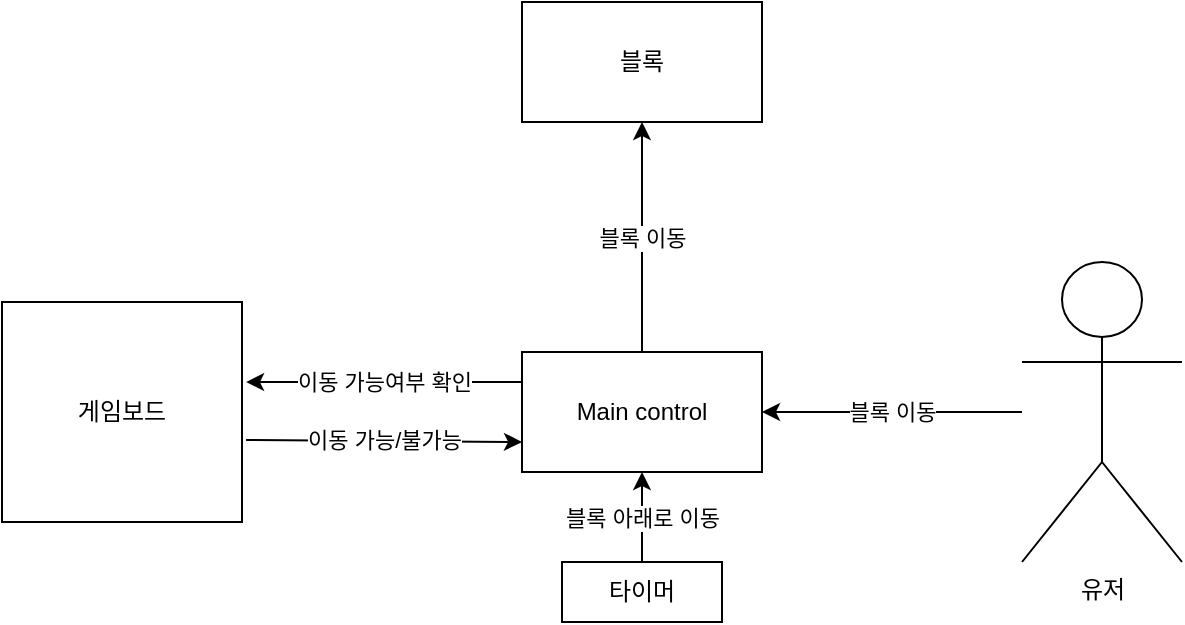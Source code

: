 <mxfile version="20.8.1" type="device"><diagram id="-6MzQGNZA-BdGSdofwBX" name="페이지-1"><mxGraphModel dx="851" dy="802" grid="1" gridSize="10" guides="1" tooltips="1" connect="1" arrows="1" fold="1" page="1" pageScale="1" pageWidth="827" pageHeight="1169" math="0" shadow="0"><root><mxCell id="0"/><mxCell id="1" parent="0"/><mxCell id="-VnTgOkodAusiIhJDJHR-2" value="게임보드" style="rounded=0;whiteSpace=wrap;html=1;" vertex="1" parent="1"><mxGeometry x="70" y="240" width="120" height="110" as="geometry"/></mxCell><mxCell id="-VnTgOkodAusiIhJDJHR-4" value="타이머" style="rounded=0;whiteSpace=wrap;html=1;" vertex="1" parent="1"><mxGeometry x="350" y="370" width="80" height="30" as="geometry"/></mxCell><mxCell id="-VnTgOkodAusiIhJDJHR-6" value="블록" style="rounded=0;whiteSpace=wrap;html=1;" vertex="1" parent="1"><mxGeometry x="330" y="90" width="120" height="60" as="geometry"/></mxCell><mxCell id="-VnTgOkodAusiIhJDJHR-7" value="블록 이동" style="endArrow=classic;html=1;rounded=0;" edge="1" parent="1" source="-VnTgOkodAusiIhJDJHR-11" target="-VnTgOkodAusiIhJDJHR-10"><mxGeometry width="50" height="50" relative="1" as="geometry"><mxPoint x="560" y="233.09" as="sourcePoint"/><mxPoint x="460" y="390" as="targetPoint"/></mxGeometry></mxCell><mxCell id="-VnTgOkodAusiIhJDJHR-8" value="블록 아래로 이동" style="endArrow=classic;html=1;rounded=0;" edge="1" parent="1" source="-VnTgOkodAusiIhJDJHR-4" target="-VnTgOkodAusiIhJDJHR-10"><mxGeometry width="50" height="50" relative="1" as="geometry"><mxPoint x="410" y="440" as="sourcePoint"/><mxPoint x="460" y="390" as="targetPoint"/></mxGeometry></mxCell><mxCell id="-VnTgOkodAusiIhJDJHR-9" value="이동 가능여부 확인" style="endArrow=classic;html=1;rounded=0;exitX=0;exitY=0.25;exitDx=0;exitDy=0;entryX=1.017;entryY=0.364;entryDx=0;entryDy=0;entryPerimeter=0;" edge="1" parent="1" source="-VnTgOkodAusiIhJDJHR-10" target="-VnTgOkodAusiIhJDJHR-2"><mxGeometry width="50" height="50" relative="1" as="geometry"><mxPoint x="410" y="440" as="sourcePoint"/><mxPoint x="460" y="390" as="targetPoint"/></mxGeometry></mxCell><mxCell id="-VnTgOkodAusiIhJDJHR-10" value="Main control" style="rounded=0;whiteSpace=wrap;html=1;" vertex="1" parent="1"><mxGeometry x="330" y="265" width="120" height="60" as="geometry"/></mxCell><mxCell id="-VnTgOkodAusiIhJDJHR-11" value="유저" style="shape=umlActor;verticalLabelPosition=bottom;verticalAlign=top;html=1;outlineConnect=0;" vertex="1" parent="1"><mxGeometry x="580" y="220" width="80" height="150" as="geometry"/></mxCell><mxCell id="-VnTgOkodAusiIhJDJHR-12" value="이동 가능/불가능" style="endArrow=classic;html=1;rounded=0;entryX=0;entryY=0.75;entryDx=0;entryDy=0;exitX=1.017;exitY=0.627;exitDx=0;exitDy=0;exitPerimeter=0;" edge="1" parent="1" source="-VnTgOkodAusiIhJDJHR-2" target="-VnTgOkodAusiIhJDJHR-10"><mxGeometry width="50" height="50" relative="1" as="geometry"><mxPoint x="410" y="440" as="sourcePoint"/><mxPoint x="460" y="390" as="targetPoint"/></mxGeometry></mxCell><mxCell id="-VnTgOkodAusiIhJDJHR-15" value="블록 이동" style="endArrow=classic;html=1;rounded=0;" edge="1" parent="1" source="-VnTgOkodAusiIhJDJHR-10" target="-VnTgOkodAusiIhJDJHR-6"><mxGeometry width="50" height="50" relative="1" as="geometry"><mxPoint x="410" y="220" as="sourcePoint"/><mxPoint x="460" y="170" as="targetPoint"/></mxGeometry></mxCell></root></mxGraphModel></diagram></mxfile>